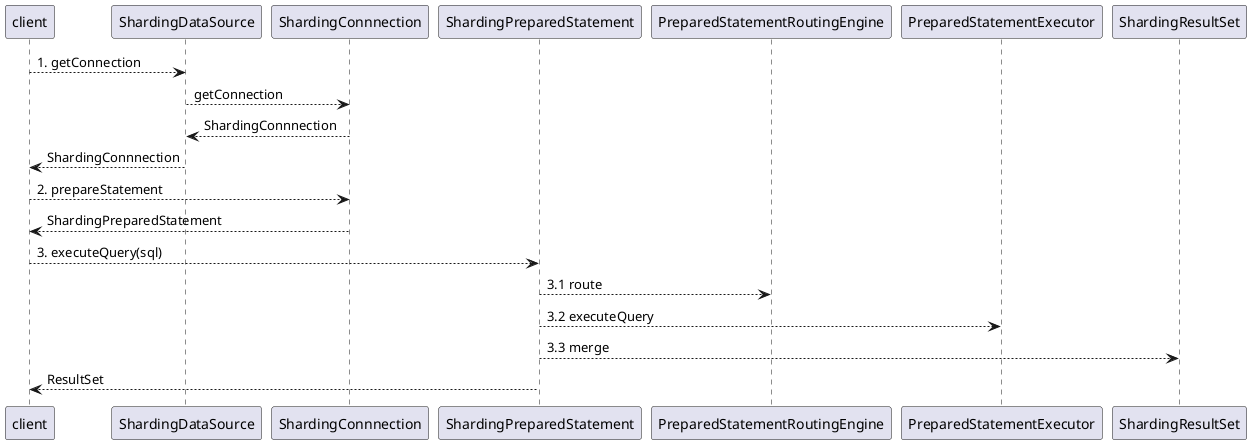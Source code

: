 @startuml
client -->  ShardingDataSource: 1. getConnection
ShardingDataSource --> ShardingConnnection:getConnection
ShardingDataSource <-- ShardingConnnection:ShardingConnnection
client <--  ShardingDataSource: ShardingConnnection

client --> ShardingConnnection: 2. prepareStatement
client <-- ShardingConnnection: ShardingPreparedStatement

client --> ShardingPreparedStatement: 3. executeQuery(sql)
ShardingPreparedStatement -->  PreparedStatementRoutingEngine: 3.1 route
ShardingPreparedStatement --> PreparedStatementExecutor: 3.2 executeQuery
ShardingPreparedStatement --> ShardingResultSet: 3.3 merge
client <-- ShardingPreparedStatement: ResultSet

@enduml